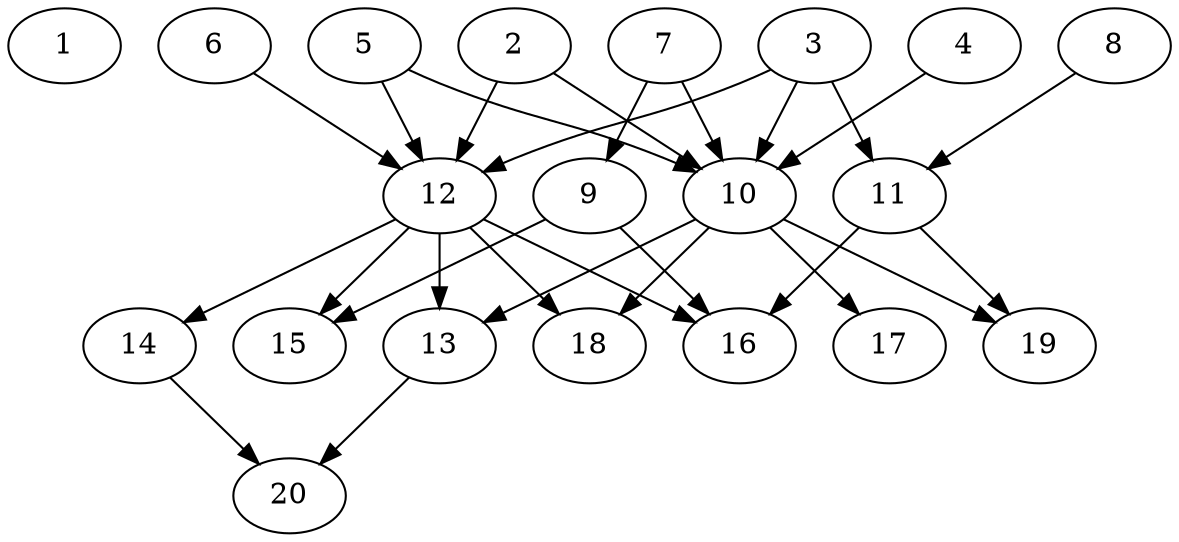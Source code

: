// DAG automatically generated by daggen at Tue Jul 23 14:29:39 2019
// ./daggen --dot -n 20 --ccr 0.3 --fat 0.7 --regular 0.5 --density 0.7 --mindata 5242880 --maxdata 52428800 
digraph G {
  1 [size="50660693", alpha="0.04", expect_size="15198208"] 
  2 [size="76823893", alpha="0.01", expect_size="23047168"] 
  2 -> 10 [size ="23047168"]
  2 -> 12 [size ="23047168"]
  3 [size="49377280", alpha="0.02", expect_size="14813184"] 
  3 -> 10 [size ="14813184"]
  3 -> 11 [size ="14813184"]
  3 -> 12 [size ="14813184"]
  4 [size="92463787", alpha="0.12", expect_size="27739136"] 
  4 -> 10 [size ="27739136"]
  5 [size="77666987", alpha="0.13", expect_size="23300096"] 
  5 -> 10 [size ="23300096"]
  5 -> 12 [size ="23300096"]
  6 [size="45899093", alpha="0.17", expect_size="13769728"] 
  6 -> 12 [size ="13769728"]
  7 [size="91589973", alpha="0.09", expect_size="27476992"] 
  7 -> 9 [size ="27476992"]
  7 -> 10 [size ="27476992"]
  8 [size="56023040", alpha="0.08", expect_size="16806912"] 
  8 -> 11 [size ="16806912"]
  9 [size="144472747", alpha="0.05", expect_size="43341824"] 
  9 -> 15 [size ="43341824"]
  9 -> 16 [size ="43341824"]
  10 [size="83978240", alpha="0.13", expect_size="25193472"] 
  10 -> 13 [size ="25193472"]
  10 -> 17 [size ="25193472"]
  10 -> 18 [size ="25193472"]
  10 -> 19 [size ="25193472"]
  11 [size="31863467", alpha="0.11", expect_size="9559040"] 
  11 -> 16 [size ="9559040"]
  11 -> 19 [size ="9559040"]
  12 [size="63699627", alpha="0.07", expect_size="19109888"] 
  12 -> 13 [size ="19109888"]
  12 -> 14 [size ="19109888"]
  12 -> 15 [size ="19109888"]
  12 -> 16 [size ="19109888"]
  12 -> 18 [size ="19109888"]
  13 [size="71004160", alpha="0.03", expect_size="21301248"] 
  13 -> 20 [size ="21301248"]
  14 [size="83855360", alpha="0.11", expect_size="25156608"] 
  14 -> 20 [size ="25156608"]
  15 [size="18100907", alpha="0.11", expect_size="5430272"] 
  16 [size="123712853", alpha="0.08", expect_size="37113856"] 
  17 [size="97334613", alpha="0.01", expect_size="29200384"] 
  18 [size="165495467", alpha="0.01", expect_size="49648640"] 
  19 [size="74567680", alpha="0.05", expect_size="22370304"] 
  20 [size="111349760", alpha="0.10", expect_size="33404928"] 
}
